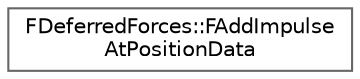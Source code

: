 digraph "Graphical Class Hierarchy"
{
 // INTERACTIVE_SVG=YES
 // LATEX_PDF_SIZE
  bgcolor="transparent";
  edge [fontname=Helvetica,fontsize=10,labelfontname=Helvetica,labelfontsize=10];
  node [fontname=Helvetica,fontsize=10,shape=box,height=0.2,width=0.4];
  rankdir="LR";
  Node0 [id="Node000000",label="FDeferredForces::FAddImpulse\lAtPositionData",height=0.2,width=0.4,color="grey40", fillcolor="white", style="filled",URL="$d9/de7/structFDeferredForces_1_1FAddImpulseAtPositionData.html",tooltip=" "];
}
